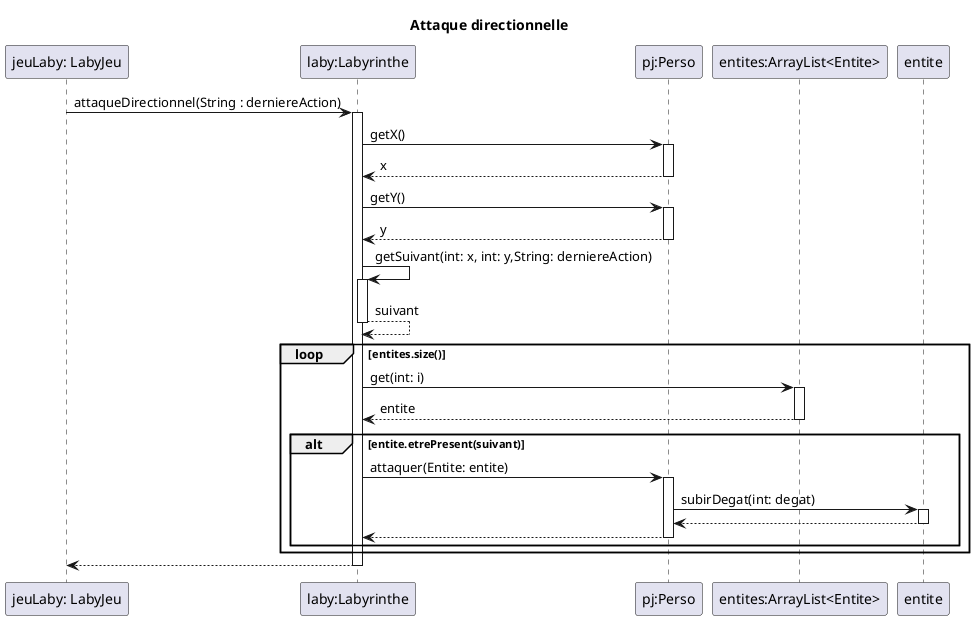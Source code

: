 @startuml
title Attaque directionnelle

participant "jeuLaby: LabyJeu" as jeuLaby
participant "laby:Labyrinthe" as laby
participant "pj:Perso" as pj
participant "entites:ArrayList<Entite>" as entites


jeuLaby -> laby : attaqueDirectionnel(String : derniereAction)
activate laby
laby -> pj: getX()
activate pj
pj --> laby: x
deactivate pj

laby -> pj: getY()
activate pj
pj --> laby: y
deactivate pj

laby -> laby: getSuivant(int: x, int: y,String: derniereAction)
activate laby
laby --> laby: suivant
deactivate laby

loop entites.size()
    laby -> entites: get(int: i)
    activate entites
    entites --> laby: entite
    deactivate entites

    alt entite.etrePresent(suivant)
        laby -> pj : attaquer(Entite: entite)
        activate pj
        pj -> entite: subirDegat(int: degat)
        activate entite
        entite --> pj
        deactivate entite
        pj --> laby
        deactivate pj
    end
end

laby --> jeuLaby
deactivate laby

@enduml
